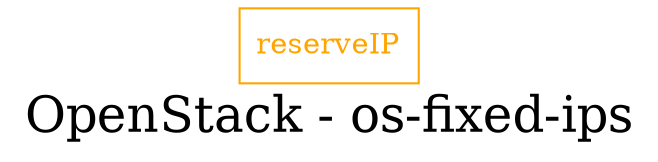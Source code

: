 digraph LexiconGraph {
graph[label="OpenStack - os-fixed-ips", fontsize=24]
splines=true
"reserveIP" [color=orange, fontcolor=orange, shape=box]
}
